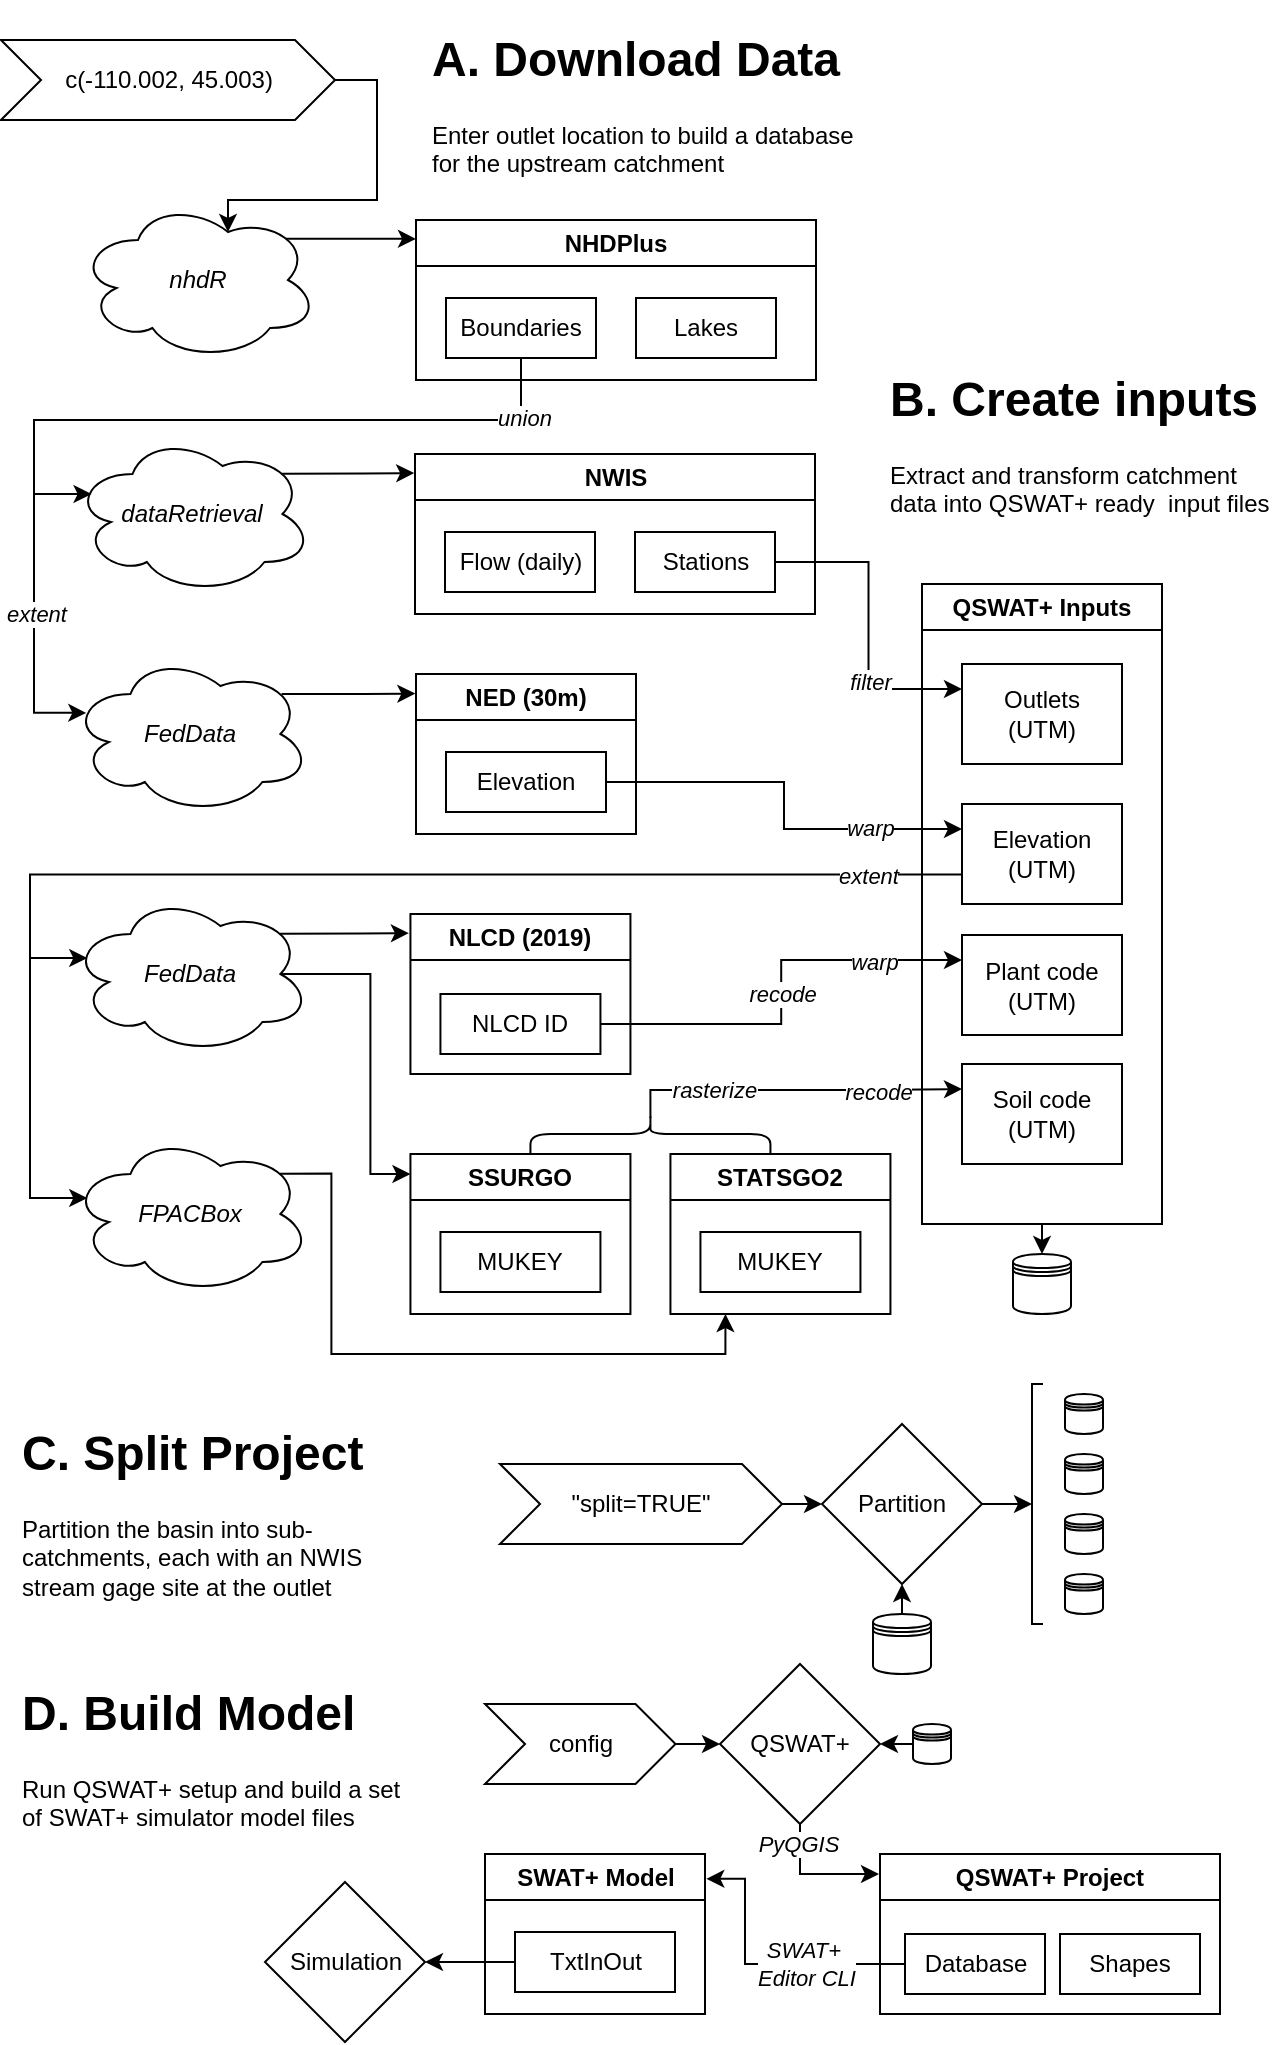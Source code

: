 <mxfile version="21.6.5" type="device">
  <diagram id="C5RBs43oDa-KdzZeNtuy" name="Page-1">
    <mxGraphModel dx="1098" dy="958" grid="1" gridSize="10" guides="1" tooltips="1" connect="1" arrows="1" fold="1" page="1" pageScale="1" pageWidth="827" pageHeight="1169" background="none" math="0" shadow="0">
      <root>
        <mxCell id="WIyWlLk6GJQsqaUBKTNV-0" />
        <mxCell id="WIyWlLk6GJQsqaUBKTNV-1" parent="WIyWlLk6GJQsqaUBKTNV-0" />
        <mxCell id="C9xf0mP2mJqxXEexCT_w-308" style="edgeStyle=orthogonalEdgeStyle;rounded=0;orthogonalLoop=1;jettySize=auto;html=1;exitX=1;exitY=0.5;exitDx=0;exitDy=0;entryX=0.625;entryY=0.2;entryDx=0;entryDy=0;entryPerimeter=0;labelBackgroundColor=none;fontColor=default;" parent="WIyWlLk6GJQsqaUBKTNV-1" source="C9xf0mP2mJqxXEexCT_w-8" target="C9xf0mP2mJqxXEexCT_w-44" edge="1">
          <mxGeometry relative="1" as="geometry">
            <Array as="points">
              <mxPoint x="291.5" y="113" />
              <mxPoint x="291.5" y="173" />
              <mxPoint x="217.5" y="173" />
            </Array>
          </mxGeometry>
        </mxCell>
        <mxCell id="C9xf0mP2mJqxXEexCT_w-8" value="&lt;div align=&quot;left&quot;&gt;c(-&lt;span style=&quot;background-color: initial; text-align: center;&quot; class=&quot;hljs-number&quot;&gt;110.002&lt;/span&gt;,&amp;nbsp;&lt;span style=&quot;background-color: initial; text-align: center;&quot;&gt;45.003&lt;/span&gt;&lt;span style=&quot;background-color: initial; text-align: center;&quot;&gt;)&lt;/span&gt;&lt;/div&gt;" style="shape=step;perimeter=stepPerimeter;whiteSpace=wrap;html=1;fixedSize=1;labelBackgroundColor=none;" parent="WIyWlLk6GJQsqaUBKTNV-1" vertex="1">
          <mxGeometry x="103.5" y="93" width="167" height="40" as="geometry" />
        </mxCell>
        <mxCell id="C9xf0mP2mJqxXEexCT_w-255" style="edgeStyle=orthogonalEdgeStyle;rounded=0;orthogonalLoop=1;jettySize=auto;html=1;exitX=0.866;exitY=0.242;exitDx=0;exitDy=0;exitPerimeter=0;entryX=0;entryY=0.118;entryDx=0;entryDy=0;entryPerimeter=0;labelBackgroundColor=none;fontColor=default;" parent="WIyWlLk6GJQsqaUBKTNV-1" source="C9xf0mP2mJqxXEexCT_w-44" edge="1">
          <mxGeometry relative="1" as="geometry">
            <mxPoint x="311" y="192.44" as="targetPoint" />
          </mxGeometry>
        </mxCell>
        <mxCell id="C9xf0mP2mJqxXEexCT_w-44" value="&lt;div&gt;&lt;i&gt;nhdR&lt;/i&gt;&lt;br&gt;&lt;/div&gt;" style="ellipse;shape=cloud;whiteSpace=wrap;html=1;labelBackgroundColor=none;" parent="WIyWlLk6GJQsqaUBKTNV-1" vertex="1">
          <mxGeometry x="142" y="173" width="120" height="80" as="geometry" />
        </mxCell>
        <mxCell id="C9xf0mP2mJqxXEexCT_w-256" style="edgeStyle=orthogonalEdgeStyle;rounded=0;orthogonalLoop=1;jettySize=auto;html=1;exitX=0.88;exitY=0.25;exitDx=0;exitDy=0;exitPerimeter=0;entryX=-0.003;entryY=0.122;entryDx=0;entryDy=0;entryPerimeter=0;labelBackgroundColor=none;fontColor=default;" parent="WIyWlLk6GJQsqaUBKTNV-1" source="C9xf0mP2mJqxXEexCT_w-45" target="C9xf0mP2mJqxXEexCT_w-92" edge="1">
          <mxGeometry relative="1" as="geometry" />
        </mxCell>
        <mxCell id="C9xf0mP2mJqxXEexCT_w-45" value="&lt;div&gt;&lt;i&gt;FedData&lt;/i&gt;&lt;br&gt;&lt;/div&gt;" style="ellipse;shape=cloud;whiteSpace=wrap;html=1;labelBackgroundColor=none;" parent="WIyWlLk6GJQsqaUBKTNV-1" vertex="1">
          <mxGeometry x="138.22" y="400" width="120" height="80" as="geometry" />
        </mxCell>
        <mxCell id="C9xf0mP2mJqxXEexCT_w-171" style="edgeStyle=orthogonalEdgeStyle;rounded=0;orthogonalLoop=1;jettySize=auto;html=1;exitX=0.871;exitY=0.248;exitDx=0;exitDy=0;exitPerimeter=0;entryX=0.25;entryY=1;entryDx=0;entryDy=0;labelBackgroundColor=none;fontColor=default;" parent="WIyWlLk6GJQsqaUBKTNV-1" source="C9xf0mP2mJqxXEexCT_w-48" target="C9xf0mP2mJqxXEexCT_w-143" edge="1">
          <mxGeometry relative="1" as="geometry">
            <mxPoint x="258.22" y="680" as="sourcePoint" />
            <mxPoint x="450.72" y="738.659" as="targetPoint" />
            <Array as="points">
              <mxPoint x="268.72" y="660" />
              <mxPoint x="268.72" y="750" />
              <mxPoint x="465.72" y="750" />
            </Array>
          </mxGeometry>
        </mxCell>
        <mxCell id="C9xf0mP2mJqxXEexCT_w-48" value="&lt;div&gt;&lt;i&gt;FPACBox &lt;/i&gt;&lt;br&gt;&lt;/div&gt;" style="ellipse;shape=cloud;whiteSpace=wrap;html=1;labelBackgroundColor=none;" parent="WIyWlLk6GJQsqaUBKTNV-1" vertex="1">
          <mxGeometry x="138.22" y="640" width="120" height="80" as="geometry" />
        </mxCell>
        <mxCell id="C9xf0mP2mJqxXEexCT_w-254" style="edgeStyle=orthogonalEdgeStyle;rounded=0;orthogonalLoop=1;jettySize=auto;html=1;exitX=0.871;exitY=0.248;exitDx=0;exitDy=0;exitPerimeter=0;entryX=-0.002;entryY=0.119;entryDx=0;entryDy=0;entryPerimeter=0;labelBackgroundColor=none;fontColor=default;" parent="WIyWlLk6GJQsqaUBKTNV-1" source="C9xf0mP2mJqxXEexCT_w-49" target="C9xf0mP2mJqxXEexCT_w-247" edge="1">
          <mxGeometry relative="1" as="geometry" />
        </mxCell>
        <mxCell id="C9xf0mP2mJqxXEexCT_w-49" value="&lt;div&gt;&lt;i&gt;dataRetrieval&lt;/i&gt;&lt;br&gt;&lt;/div&gt;" style="ellipse;shape=cloud;whiteSpace=wrap;html=1;labelBackgroundColor=none;" parent="WIyWlLk6GJQsqaUBKTNV-1" vertex="1">
          <mxGeometry x="139.25" y="290" width="120" height="80" as="geometry" />
        </mxCell>
        <mxCell id="C9xf0mP2mJqxXEexCT_w-65" value="&lt;h1&gt;A. Download Data&lt;br&gt;&lt;/h1&gt;&lt;p&gt;Enter outlet location to build a database for the upstream catchment&lt;/p&gt;&amp;nbsp;" style="text;html=1;strokeColor=none;fillColor=none;spacing=5;spacingTop=-20;whiteSpace=wrap;overflow=hidden;rounded=0;labelBackgroundColor=none;" parent="WIyWlLk6GJQsqaUBKTNV-1" vertex="1">
          <mxGeometry x="313.5" y="83" width="230" height="90" as="geometry" />
        </mxCell>
        <mxCell id="C9xf0mP2mJqxXEexCT_w-67" value="NLCD (2019)" style="swimlane;whiteSpace=wrap;html=1;labelBackgroundColor=none;" parent="WIyWlLk6GJQsqaUBKTNV-1" vertex="1">
          <mxGeometry x="308.22" y="530" width="110" height="80" as="geometry">
            <mxRectangle x="307.5" y="430" width="110" height="30" as="alternateBounds" />
          </mxGeometry>
        </mxCell>
        <mxCell id="C9xf0mP2mJqxXEexCT_w-76" value="NLCD ID" style="rounded=0;whiteSpace=wrap;html=1;labelBackgroundColor=none;" parent="C9xf0mP2mJqxXEexCT_w-67" vertex="1">
          <mxGeometry x="15" y="40" width="80" height="30" as="geometry" />
        </mxCell>
        <mxCell id="C9xf0mP2mJqxXEexCT_w-92" value="NED (30m)" style="swimlane;whiteSpace=wrap;html=1;labelBackgroundColor=none;" parent="WIyWlLk6GJQsqaUBKTNV-1" vertex="1">
          <mxGeometry x="311" y="410" width="110" height="80" as="geometry">
            <mxRectangle x="307.5" y="310" width="100" height="30" as="alternateBounds" />
          </mxGeometry>
        </mxCell>
        <mxCell id="C9xf0mP2mJqxXEexCT_w-93" value="Elevation" style="rounded=0;whiteSpace=wrap;html=1;labelBackgroundColor=none;" parent="C9xf0mP2mJqxXEexCT_w-92" vertex="1">
          <mxGeometry x="15" y="39" width="80" height="30" as="geometry" />
        </mxCell>
        <mxCell id="C9xf0mP2mJqxXEexCT_w-141" value="SSURGO " style="swimlane;whiteSpace=wrap;html=1;labelBackgroundColor=none;" parent="WIyWlLk6GJQsqaUBKTNV-1" vertex="1">
          <mxGeometry x="308.22" y="650" width="110" height="80" as="geometry">
            <mxRectangle x="307.5" y="550" width="90" height="30" as="alternateBounds" />
          </mxGeometry>
        </mxCell>
        <mxCell id="C9xf0mP2mJqxXEexCT_w-142" value="MUKEY" style="rounded=0;whiteSpace=wrap;html=1;labelBackgroundColor=none;" parent="C9xf0mP2mJqxXEexCT_w-141" vertex="1">
          <mxGeometry x="15" y="39" width="80" height="30" as="geometry" />
        </mxCell>
        <mxCell id="C9xf0mP2mJqxXEexCT_w-143" value="STATSGO2 " style="swimlane;whiteSpace=wrap;html=1;labelBackgroundColor=none;" parent="WIyWlLk6GJQsqaUBKTNV-1" vertex="1">
          <mxGeometry x="438.22" y="650" width="110" height="80" as="geometry">
            <mxRectangle x="441" y="543" width="100" height="30" as="alternateBounds" />
          </mxGeometry>
        </mxCell>
        <mxCell id="C9xf0mP2mJqxXEexCT_w-144" value="MUKEY" style="rounded=0;whiteSpace=wrap;html=1;labelBackgroundColor=none;" parent="C9xf0mP2mJqxXEexCT_w-143" vertex="1">
          <mxGeometry x="15" y="39" width="80" height="30" as="geometry" />
        </mxCell>
        <mxCell id="C9xf0mP2mJqxXEexCT_w-156" style="edgeStyle=orthogonalEdgeStyle;rounded=0;orthogonalLoop=1;jettySize=auto;html=1;exitX=0.875;exitY=0.5;exitDx=0;exitDy=0;exitPerimeter=0;labelBackgroundColor=none;fontColor=default;" parent="WIyWlLk6GJQsqaUBKTNV-1" source="C9xf0mP2mJqxXEexCT_w-154" edge="1">
          <mxGeometry relative="1" as="geometry">
            <mxPoint x="308.22" y="660" as="targetPoint" />
            <Array as="points">
              <mxPoint x="288.22" y="560" />
              <mxPoint x="288.22" y="660" />
            </Array>
          </mxGeometry>
        </mxCell>
        <mxCell id="C9xf0mP2mJqxXEexCT_w-257" style="edgeStyle=orthogonalEdgeStyle;rounded=0;orthogonalLoop=1;jettySize=auto;html=1;exitX=0.872;exitY=0.248;exitDx=0;exitDy=0;exitPerimeter=0;entryX=-0.007;entryY=0.12;entryDx=0;entryDy=0;entryPerimeter=0;labelBackgroundColor=none;fontColor=default;" parent="WIyWlLk6GJQsqaUBKTNV-1" source="C9xf0mP2mJqxXEexCT_w-154" target="C9xf0mP2mJqxXEexCT_w-67" edge="1">
          <mxGeometry relative="1" as="geometry" />
        </mxCell>
        <mxCell id="C9xf0mP2mJqxXEexCT_w-154" value="&lt;div&gt;&lt;i&gt;FedData&lt;/i&gt;&lt;br&gt;&lt;/div&gt;" style="ellipse;shape=cloud;whiteSpace=wrap;html=1;labelBackgroundColor=none;" parent="WIyWlLk6GJQsqaUBKTNV-1" vertex="1">
          <mxGeometry x="138.22" y="520" width="120" height="80" as="geometry" />
        </mxCell>
        <mxCell id="YM4PXXC0ox1nzdOs4a3x-13" style="edgeStyle=orthogonalEdgeStyle;rounded=0;orthogonalLoop=1;jettySize=auto;html=1;exitX=0.1;exitY=0.5;exitDx=0;exitDy=0;exitPerimeter=0;entryX=0;entryY=0.25;entryDx=0;entryDy=0;" parent="WIyWlLk6GJQsqaUBKTNV-1" source="C9xf0mP2mJqxXEexCT_w-193" target="C9xf0mP2mJqxXEexCT_w-183" edge="1">
          <mxGeometry relative="1" as="geometry">
            <Array as="points">
              <mxPoint x="428" y="618" />
              <mxPoint x="536" y="618" />
            </Array>
          </mxGeometry>
        </mxCell>
        <mxCell id="YM4PXXC0ox1nzdOs4a3x-25" value="&lt;i&gt;recode&lt;/i&gt;" style="edgeLabel;html=1;align=center;verticalAlign=middle;resizable=0;points=[];" parent="YM4PXXC0ox1nzdOs4a3x-13" vertex="1" connectable="0">
          <mxGeometry x="0.499" y="-1" relative="1" as="geometry">
            <mxPoint as="offset" />
          </mxGeometry>
        </mxCell>
        <mxCell id="YM4PXXC0ox1nzdOs4a3x-26" value="&lt;i&gt;rasterize&lt;/i&gt;" style="edgeLabel;html=1;align=center;verticalAlign=middle;resizable=0;points=[];" parent="YM4PXXC0ox1nzdOs4a3x-13" vertex="1" connectable="0">
          <mxGeometry x="-0.33" relative="1" as="geometry">
            <mxPoint x="-11" as="offset" />
          </mxGeometry>
        </mxCell>
        <mxCell id="C9xf0mP2mJqxXEexCT_w-193" value="" style="shape=curlyBracket;whiteSpace=wrap;html=1;rounded=1;flipH=1;labelPosition=right;verticalLabelPosition=middle;align=left;verticalAlign=middle;rotation=-90;labelBackgroundColor=none;" parent="WIyWlLk6GJQsqaUBKTNV-1" vertex="1">
          <mxGeometry x="418.22" y="580" width="20" height="120" as="geometry" />
        </mxCell>
        <mxCell id="C9xf0mP2mJqxXEexCT_w-247" value="NWIS" style="swimlane;whiteSpace=wrap;html=1;labelBackgroundColor=none;" parent="WIyWlLk6GJQsqaUBKTNV-1" vertex="1">
          <mxGeometry x="310.5" y="300" width="200" height="80" as="geometry">
            <mxRectangle x="307.5" y="670" width="70" height="30" as="alternateBounds" />
          </mxGeometry>
        </mxCell>
        <mxCell id="C9xf0mP2mJqxXEexCT_w-248" value="Flow (daily)" style="rounded=0;whiteSpace=wrap;html=1;labelBackgroundColor=none;" parent="C9xf0mP2mJqxXEexCT_w-247" vertex="1">
          <mxGeometry x="15" y="39" width="75" height="30" as="geometry" />
        </mxCell>
        <mxCell id="C9xf0mP2mJqxXEexCT_w-250" value="Stations" style="rounded=0;whiteSpace=wrap;html=1;labelBackgroundColor=none;" parent="C9xf0mP2mJqxXEexCT_w-247" vertex="1">
          <mxGeometry x="110" y="39" width="70" height="30" as="geometry" />
        </mxCell>
        <mxCell id="C9xf0mP2mJqxXEexCT_w-259" value="" style="endArrow=classic;html=1;rounded=0;entryX=0.07;entryY=0.4;entryDx=0;entryDy=0;entryPerimeter=0;labelBackgroundColor=none;fontColor=default;" parent="WIyWlLk6GJQsqaUBKTNV-1" target="C9xf0mP2mJqxXEexCT_w-154" edge="1">
          <mxGeometry width="50" height="50" relative="1" as="geometry">
            <mxPoint x="118.22" y="552" as="sourcePoint" />
            <mxPoint x="135.22" y="550" as="targetPoint" />
          </mxGeometry>
        </mxCell>
        <mxCell id="C9xf0mP2mJqxXEexCT_w-273" value="QSWAT+ Inputs" style="swimlane;whiteSpace=wrap;html=1;labelBackgroundColor=none;" parent="WIyWlLk6GJQsqaUBKTNV-1" vertex="1">
          <mxGeometry x="564" y="365" width="120" height="320" as="geometry">
            <mxRectangle x="587.5" y="320" width="130" height="30" as="alternateBounds" />
          </mxGeometry>
        </mxCell>
        <mxCell id="C9xf0mP2mJqxXEexCT_w-252" value="&lt;div&gt;Outlets&lt;/div&gt;&lt;div&gt;(UTM)&lt;br&gt;&lt;/div&gt;" style="rounded=0;whiteSpace=wrap;html=1;labelBackgroundColor=none;" parent="C9xf0mP2mJqxXEexCT_w-273" vertex="1">
          <mxGeometry x="20" y="40" width="80" height="50" as="geometry" />
        </mxCell>
        <mxCell id="C9xf0mP2mJqxXEexCT_w-102" value="&lt;div&gt;Elevation (UTM)&lt;br&gt;&lt;/div&gt;" style="rounded=0;whiteSpace=wrap;html=1;labelBackgroundColor=none;" parent="C9xf0mP2mJqxXEexCT_w-273" vertex="1">
          <mxGeometry x="20" y="110" width="80" height="50" as="geometry" />
        </mxCell>
        <mxCell id="C9xf0mP2mJqxXEexCT_w-179" value="&lt;div&gt;Plant code (UTM)&lt;br&gt;&lt;/div&gt;" style="rounded=0;whiteSpace=wrap;html=1;labelBackgroundColor=none;" parent="C9xf0mP2mJqxXEexCT_w-273" vertex="1">
          <mxGeometry x="20" y="175.5" width="80" height="50" as="geometry" />
        </mxCell>
        <mxCell id="C9xf0mP2mJqxXEexCT_w-183" value="&lt;div&gt;Soil code (UTM)&lt;br&gt;&lt;/div&gt;" style="rounded=0;whiteSpace=wrap;html=1;labelBackgroundColor=none;" parent="C9xf0mP2mJqxXEexCT_w-273" vertex="1">
          <mxGeometry x="20" y="240" width="80" height="50" as="geometry" />
        </mxCell>
        <mxCell id="C9xf0mP2mJqxXEexCT_w-289" style="edgeStyle=orthogonalEdgeStyle;rounded=0;orthogonalLoop=1;jettySize=auto;html=1;entryX=0.07;entryY=0.4;entryDx=0;entryDy=0;entryPerimeter=0;labelBackgroundColor=none;fontColor=default;exitX=0;exitY=0.706;exitDx=0;exitDy=0;exitPerimeter=0;" parent="WIyWlLk6GJQsqaUBKTNV-1" source="C9xf0mP2mJqxXEexCT_w-102" target="C9xf0mP2mJqxXEexCT_w-48" edge="1">
          <mxGeometry relative="1" as="geometry">
            <mxPoint x="498.22" y="527.606" as="targetPoint" />
            <mxPoint x="560" y="510" as="sourcePoint" />
            <Array as="points">
              <mxPoint x="118" y="510" />
              <mxPoint x="118" y="672" />
            </Array>
          </mxGeometry>
        </mxCell>
        <mxCell id="C9xf0mP2mJqxXEexCT_w-485" value="&lt;i&gt;extent&lt;/i&gt;" style="edgeLabel;html=1;align=center;verticalAlign=middle;resizable=0;points=[];" parent="C9xf0mP2mJqxXEexCT_w-289" vertex="1" connectable="0">
          <mxGeometry x="-0.858" relative="1" as="geometry">
            <mxPoint x="-1" as="offset" />
          </mxGeometry>
        </mxCell>
        <mxCell id="C9xf0mP2mJqxXEexCT_w-303" style="edgeStyle=orthogonalEdgeStyle;rounded=0;orthogonalLoop=1;jettySize=auto;html=1;entryX=0.066;entryY=0.368;entryDx=0;entryDy=0;entryPerimeter=0;exitX=0.5;exitY=1;exitDx=0;exitDy=0;labelBackgroundColor=none;fontColor=default;" parent="WIyWlLk6GJQsqaUBKTNV-1" source="C9xf0mP2mJqxXEexCT_w-389" target="C9xf0mP2mJqxXEexCT_w-45" edge="1">
          <mxGeometry relative="1" as="geometry">
            <mxPoint x="99.719" y="373" as="targetPoint" />
            <mxPoint x="363.5" y="283" as="sourcePoint" />
            <Array as="points">
              <mxPoint x="363" y="283" />
              <mxPoint x="120" y="283" />
              <mxPoint x="120" y="429" />
            </Array>
          </mxGeometry>
        </mxCell>
        <mxCell id="C9xf0mP2mJqxXEexCT_w-482" value="&lt;i&gt;extent&lt;/i&gt;" style="edgeLabel;html=1;align=center;verticalAlign=middle;resizable=0;points=[];" parent="C9xf0mP2mJqxXEexCT_w-303" vertex="1" connectable="0">
          <mxGeometry x="-0.641" relative="1" as="geometry">
            <mxPoint x="-194" y="97" as="offset" />
          </mxGeometry>
        </mxCell>
        <mxCell id="YM4PXXC0ox1nzdOs4a3x-14" value="&lt;i&gt;union&lt;/i&gt;" style="edgeLabel;html=1;align=center;verticalAlign=middle;resizable=0;points=[];" parent="C9xf0mP2mJqxXEexCT_w-303" vertex="1" connectable="0">
          <mxGeometry x="-0.863" y="1" relative="1" as="geometry">
            <mxPoint y="-1" as="offset" />
          </mxGeometry>
        </mxCell>
        <mxCell id="C9xf0mP2mJqxXEexCT_w-312" value="QSWAT+ Project" style="swimlane;whiteSpace=wrap;html=1;labelBackgroundColor=none;" parent="WIyWlLk6GJQsqaUBKTNV-1" vertex="1">
          <mxGeometry x="543" y="1000" width="170" height="80" as="geometry">
            <mxRectangle x="507.5" y="1000" width="130" height="30" as="alternateBounds" />
          </mxGeometry>
        </mxCell>
        <mxCell id="C9xf0mP2mJqxXEexCT_w-331" value="Shapes" style="rounded=0;whiteSpace=wrap;html=1;labelBackgroundColor=none;" parent="C9xf0mP2mJqxXEexCT_w-312" vertex="1">
          <mxGeometry x="90" y="40" width="70" height="30" as="geometry" />
        </mxCell>
        <mxCell id="C9xf0mP2mJqxXEexCT_w-332" value="Database" style="rounded=0;whiteSpace=wrap;html=1;labelBackgroundColor=none;" parent="C9xf0mP2mJqxXEexCT_w-312" vertex="1">
          <mxGeometry x="12.5" y="40" width="70" height="30" as="geometry" />
        </mxCell>
        <mxCell id="C9xf0mP2mJqxXEexCT_w-441" style="edgeStyle=orthogonalEdgeStyle;rounded=0;orthogonalLoop=1;jettySize=auto;html=1;exitX=1;exitY=0.5;exitDx=0;exitDy=0;entryX=0;entryY=0.5;entryDx=0;entryDy=0;labelBackgroundColor=none;fontColor=default;" parent="WIyWlLk6GJQsqaUBKTNV-1" source="C9xf0mP2mJqxXEexCT_w-324" target="C9xf0mP2mJqxXEexCT_w-440" edge="1">
          <mxGeometry relative="1" as="geometry" />
        </mxCell>
        <mxCell id="C9xf0mP2mJqxXEexCT_w-324" value="config" style="shape=step;perimeter=stepPerimeter;whiteSpace=wrap;html=1;fixedSize=1;labelBackgroundColor=none;" parent="WIyWlLk6GJQsqaUBKTNV-1" vertex="1">
          <mxGeometry x="345.5" y="925" width="95.25" height="40" as="geometry" />
        </mxCell>
        <mxCell id="C9xf0mP2mJqxXEexCT_w-436" style="edgeStyle=orthogonalEdgeStyle;rounded=0;orthogonalLoop=1;jettySize=auto;html=1;exitX=1;exitY=0.5;exitDx=0;exitDy=0;entryX=0;entryY=0.5;entryDx=0;entryDy=0;labelBackgroundColor=none;fontColor=default;" parent="WIyWlLk6GJQsqaUBKTNV-1" source="C9xf0mP2mJqxXEexCT_w-375" target="C9xf0mP2mJqxXEexCT_w-353" edge="1">
          <mxGeometry relative="1" as="geometry" />
        </mxCell>
        <mxCell id="C9xf0mP2mJqxXEexCT_w-375" value="&lt;div align=&quot;left&quot;&gt;&quot;split=TRUE&quot;&lt;br&gt;&lt;/div&gt;" style="shape=step;perimeter=stepPerimeter;whiteSpace=wrap;html=1;fixedSize=1;labelBackgroundColor=none;" parent="WIyWlLk6GJQsqaUBKTNV-1" vertex="1">
          <mxGeometry x="353" y="805" width="141" height="40" as="geometry" />
        </mxCell>
        <mxCell id="C9xf0mP2mJqxXEexCT_w-383" value="&lt;h1&gt;B. Create inputs&lt;br&gt;&lt;/h1&gt;&lt;p&gt;Extract and transform catchment data into QSWAT+ ready&amp;nbsp; input files&lt;br&gt;&lt;/p&gt;&amp;nbsp;" style="text;html=1;strokeColor=none;fillColor=none;spacing=5;spacingTop=-20;whiteSpace=wrap;overflow=hidden;rounded=0;labelBackgroundColor=none;" parent="WIyWlLk6GJQsqaUBKTNV-1" vertex="1">
          <mxGeometry x="542.5" y="253" width="201" height="90" as="geometry" />
        </mxCell>
        <mxCell id="C9xf0mP2mJqxXEexCT_w-430" style="edgeStyle=orthogonalEdgeStyle;rounded=0;orthogonalLoop=1;jettySize=auto;html=1;exitX=1;exitY=0.5;exitDx=0;exitDy=0;entryX=0.5;entryY=1;entryDx=0;entryDy=0;labelBackgroundColor=none;fontColor=default;" parent="WIyWlLk6GJQsqaUBKTNV-1" source="C9xf0mP2mJqxXEexCT_w-353" target="C9xf0mP2mJqxXEexCT_w-425" edge="1">
          <mxGeometry relative="1" as="geometry">
            <mxPoint x="611.5" y="825" as="targetPoint" />
          </mxGeometry>
        </mxCell>
        <mxCell id="C9xf0mP2mJqxXEexCT_w-353" value="Partition" style="rhombus;whiteSpace=wrap;html=1;labelBackgroundColor=none;" parent="WIyWlLk6GJQsqaUBKTNV-1" vertex="1">
          <mxGeometry x="514" y="785" width="80" height="80" as="geometry" />
        </mxCell>
        <mxCell id="C9xf0mP2mJqxXEexCT_w-388" value="NHDPlus" style="swimlane;whiteSpace=wrap;html=1;labelBackgroundColor=none;" parent="WIyWlLk6GJQsqaUBKTNV-1" vertex="1">
          <mxGeometry x="311" y="183" width="200" height="80" as="geometry">
            <mxRectangle x="307.5" y="190" width="90" height="30" as="alternateBounds" />
          </mxGeometry>
        </mxCell>
        <mxCell id="C9xf0mP2mJqxXEexCT_w-389" value="Boundaries" style="rounded=0;whiteSpace=wrap;html=1;labelBackgroundColor=none;" parent="C9xf0mP2mJqxXEexCT_w-388" vertex="1">
          <mxGeometry x="15" y="39" width="75" height="30" as="geometry" />
        </mxCell>
        <mxCell id="C9xf0mP2mJqxXEexCT_w-390" value="Lakes" style="rounded=0;whiteSpace=wrap;html=1;labelBackgroundColor=none;" parent="C9xf0mP2mJqxXEexCT_w-388" vertex="1">
          <mxGeometry x="110" y="39" width="70" height="30" as="geometry" />
        </mxCell>
        <mxCell id="C9xf0mP2mJqxXEexCT_w-400" value="&lt;h1&gt;C. Split Project&lt;br&gt;&lt;/h1&gt;&lt;p&gt;Partition the basin into sub-catchments, each with an NWIS stream gage site at the outlet&lt;br&gt;&lt;/p&gt;&amp;nbsp;" style="text;html=1;strokeColor=none;fillColor=none;spacing=5;spacingTop=-20;whiteSpace=wrap;overflow=hidden;rounded=0;labelBackgroundColor=none;" parent="WIyWlLk6GJQsqaUBKTNV-1" vertex="1">
          <mxGeometry x="109" y="780" width="211" height="100" as="geometry" />
        </mxCell>
        <mxCell id="C9xf0mP2mJqxXEexCT_w-402" value="&lt;h1&gt;D. Build Model&lt;br&gt;&lt;/h1&gt;&lt;p&gt;Run QSWAT+ setup and build a set of SWAT+ simulator model files&lt;br&gt;&lt;/p&gt;&amp;nbsp;" style="text;html=1;strokeColor=none;fillColor=none;spacing=5;spacingTop=-20;whiteSpace=wrap;overflow=hidden;rounded=0;labelBackgroundColor=none;" parent="WIyWlLk6GJQsqaUBKTNV-1" vertex="1">
          <mxGeometry x="109" y="910" width="206.5" height="90" as="geometry" />
        </mxCell>
        <mxCell id="C9xf0mP2mJqxXEexCT_w-415" value="" style="shape=datastore;whiteSpace=wrap;html=1;labelBackgroundColor=none;" parent="WIyWlLk6GJQsqaUBKTNV-1" vertex="1">
          <mxGeometry x="635.5" y="770" width="19" height="20" as="geometry" />
        </mxCell>
        <mxCell id="C9xf0mP2mJqxXEexCT_w-417" value="" style="shape=datastore;whiteSpace=wrap;html=1;labelBackgroundColor=none;" parent="WIyWlLk6GJQsqaUBKTNV-1" vertex="1">
          <mxGeometry x="635.5" y="800" width="19" height="20" as="geometry" />
        </mxCell>
        <mxCell id="C9xf0mP2mJqxXEexCT_w-418" value="" style="shape=datastore;whiteSpace=wrap;html=1;labelBackgroundColor=none;" parent="WIyWlLk6GJQsqaUBKTNV-1" vertex="1">
          <mxGeometry x="635.5" y="860" width="19" height="20" as="geometry" />
        </mxCell>
        <mxCell id="C9xf0mP2mJqxXEexCT_w-419" value="" style="shape=datastore;whiteSpace=wrap;html=1;labelBackgroundColor=none;" parent="WIyWlLk6GJQsqaUBKTNV-1" vertex="1">
          <mxGeometry x="635.5" y="830" width="19" height="20" as="geometry" />
        </mxCell>
        <mxCell id="C9xf0mP2mJqxXEexCT_w-425" value="" style="shape=partialRectangle;whiteSpace=wrap;html=1;bottom=1;right=1;left=1;top=0;fillColor=none;routingCenterX=-0.5;rotation=90;labelBackgroundColor=none;" parent="WIyWlLk6GJQsqaUBKTNV-1" vertex="1">
          <mxGeometry x="561.5" y="822.5" width="120" height="5" as="geometry" />
        </mxCell>
        <mxCell id="C9xf0mP2mJqxXEexCT_w-431" value="SWAT+ Model" style="swimlane;whiteSpace=wrap;html=1;labelBackgroundColor=none;" parent="WIyWlLk6GJQsqaUBKTNV-1" vertex="1">
          <mxGeometry x="345.5" y="1000" width="110" height="80" as="geometry">
            <mxRectangle x="310" y="1000" width="120" height="30" as="alternateBounds" />
          </mxGeometry>
        </mxCell>
        <mxCell id="C9xf0mP2mJqxXEexCT_w-432" value="TxtInOut" style="rounded=0;whiteSpace=wrap;html=1;labelBackgroundColor=none;" parent="C9xf0mP2mJqxXEexCT_w-431" vertex="1">
          <mxGeometry x="15" y="39" width="80" height="30" as="geometry" />
        </mxCell>
        <mxCell id="C9xf0mP2mJqxXEexCT_w-462" style="edgeStyle=orthogonalEdgeStyle;rounded=0;orthogonalLoop=1;jettySize=auto;html=1;exitX=0;exitY=0.5;exitDx=0;exitDy=0;entryX=1;entryY=0.5;entryDx=0;entryDy=0;labelBackgroundColor=none;fontColor=default;" parent="WIyWlLk6GJQsqaUBKTNV-1" target="C9xf0mP2mJqxXEexCT_w-440" edge="1">
          <mxGeometry relative="1" as="geometry">
            <mxPoint x="559.5" y="945" as="sourcePoint" />
          </mxGeometry>
        </mxCell>
        <mxCell id="C9xf0mP2mJqxXEexCT_w-463" style="edgeStyle=orthogonalEdgeStyle;rounded=0;orthogonalLoop=1;jettySize=auto;html=1;exitX=0.5;exitY=1;exitDx=0;exitDy=0;entryX=-0.003;entryY=0.125;entryDx=0;entryDy=0;entryPerimeter=0;labelBackgroundColor=none;fontColor=default;" parent="WIyWlLk6GJQsqaUBKTNV-1" source="C9xf0mP2mJqxXEexCT_w-440" target="C9xf0mP2mJqxXEexCT_w-312" edge="1">
          <mxGeometry relative="1" as="geometry" />
        </mxCell>
        <mxCell id="C9xf0mP2mJqxXEexCT_w-491" value="&lt;i&gt;PyQGIS&lt;/i&gt;" style="edgeLabel;html=1;align=center;verticalAlign=middle;resizable=0;points=[];" parent="C9xf0mP2mJqxXEexCT_w-463" vertex="1" connectable="0">
          <mxGeometry x="-0.69" y="-1" relative="1" as="geometry">
            <mxPoint as="offset" />
          </mxGeometry>
        </mxCell>
        <mxCell id="C9xf0mP2mJqxXEexCT_w-440" value="&lt;div&gt;QSWAT+&lt;br&gt;&lt;/div&gt;" style="rhombus;whiteSpace=wrap;html=1;labelBackgroundColor=none;" parent="WIyWlLk6GJQsqaUBKTNV-1" vertex="1">
          <mxGeometry x="463" y="905" width="80" height="80" as="geometry" />
        </mxCell>
        <mxCell id="C9xf0mP2mJqxXEexCT_w-459" style="edgeStyle=orthogonalEdgeStyle;rounded=0;orthogonalLoop=1;jettySize=auto;html=1;entryX=0.5;entryY=0;entryDx=0;entryDy=0;labelBackgroundColor=none;fontColor=default;exitX=0.5;exitY=1;exitDx=0;exitDy=0;" parent="WIyWlLk6GJQsqaUBKTNV-1" source="C9xf0mP2mJqxXEexCT_w-273" target="C9xf0mP2mJqxXEexCT_w-460" edge="1">
          <mxGeometry relative="1" as="geometry">
            <mxPoint x="620" y="690" as="sourcePoint" />
            <Array as="points" />
          </mxGeometry>
        </mxCell>
        <mxCell id="C9xf0mP2mJqxXEexCT_w-460" value="" style="shape=datastore;whiteSpace=wrap;html=1;labelBackgroundColor=none;" parent="WIyWlLk6GJQsqaUBKTNV-1" vertex="1">
          <mxGeometry x="609.5" y="700" width="29" height="30" as="geometry" />
        </mxCell>
        <mxCell id="C9xf0mP2mJqxXEexCT_w-474" style="edgeStyle=orthogonalEdgeStyle;rounded=0;orthogonalLoop=1;jettySize=auto;html=1;exitX=0.5;exitY=0;exitDx=0;exitDy=0;entryX=0.5;entryY=1;entryDx=0;entryDy=0;labelBackgroundColor=none;fontColor=default;" parent="WIyWlLk6GJQsqaUBKTNV-1" source="C9xf0mP2mJqxXEexCT_w-473" target="C9xf0mP2mJqxXEexCT_w-353" edge="1">
          <mxGeometry relative="1" as="geometry" />
        </mxCell>
        <mxCell id="C9xf0mP2mJqxXEexCT_w-473" value="" style="shape=datastore;whiteSpace=wrap;html=1;labelBackgroundColor=none;" parent="WIyWlLk6GJQsqaUBKTNV-1" vertex="1">
          <mxGeometry x="539.5" y="880" width="29" height="30" as="geometry" />
        </mxCell>
        <mxCell id="C9xf0mP2mJqxXEexCT_w-475" value="" style="shape=datastore;whiteSpace=wrap;html=1;labelBackgroundColor=none;" parent="WIyWlLk6GJQsqaUBKTNV-1" vertex="1">
          <mxGeometry x="559.5" y="935" width="19" height="20" as="geometry" />
        </mxCell>
        <mxCell id="C9xf0mP2mJqxXEexCT_w-477" style="edgeStyle=orthogonalEdgeStyle;rounded=0;orthogonalLoop=1;jettySize=auto;html=1;exitX=0;exitY=0.5;exitDx=0;exitDy=0;entryX=1.006;entryY=0.155;entryDx=0;entryDy=0;entryPerimeter=0;labelBackgroundColor=none;fontColor=default;" parent="WIyWlLk6GJQsqaUBKTNV-1" source="C9xf0mP2mJqxXEexCT_w-332" target="C9xf0mP2mJqxXEexCT_w-431" edge="1">
          <mxGeometry relative="1" as="geometry">
            <Array as="points">
              <mxPoint x="475.5" y="1055" />
              <mxPoint x="475.5" y="1012" />
            </Array>
          </mxGeometry>
        </mxCell>
        <mxCell id="C9xf0mP2mJqxXEexCT_w-492" value="&lt;div&gt;&lt;i&gt;SWAT+&amp;nbsp;&lt;/i&gt;&lt;/div&gt;&lt;div&gt;&lt;i&gt;Editor CLI&lt;/i&gt;&lt;/div&gt;" style="edgeLabel;html=1;align=center;verticalAlign=middle;resizable=0;points=[];" parent="C9xf0mP2mJqxXEexCT_w-477" vertex="1" connectable="0">
          <mxGeometry x="-0.295" relative="1" as="geometry">
            <mxPoint as="offset" />
          </mxGeometry>
        </mxCell>
        <mxCell id="C9xf0mP2mJqxXEexCT_w-479" value="&lt;div&gt;Simulation&lt;br&gt;&lt;/div&gt;" style="rhombus;whiteSpace=wrap;html=1;labelBackgroundColor=none;" parent="WIyWlLk6GJQsqaUBKTNV-1" vertex="1">
          <mxGeometry x="235.5" y="1014" width="80" height="80" as="geometry" />
        </mxCell>
        <mxCell id="C9xf0mP2mJqxXEexCT_w-480" style="edgeStyle=orthogonalEdgeStyle;rounded=0;orthogonalLoop=1;jettySize=auto;html=1;exitX=0;exitY=0.5;exitDx=0;exitDy=0;entryX=1;entryY=0.5;entryDx=0;entryDy=0;labelBackgroundColor=none;fontColor=default;" parent="WIyWlLk6GJQsqaUBKTNV-1" source="C9xf0mP2mJqxXEexCT_w-432" target="C9xf0mP2mJqxXEexCT_w-479" edge="1">
          <mxGeometry relative="1" as="geometry" />
        </mxCell>
        <mxCell id="YM4PXXC0ox1nzdOs4a3x-1" value="" style="endArrow=classic;html=1;rounded=0;entryX=0.07;entryY=0.4;entryDx=0;entryDy=0;entryPerimeter=0;labelBackgroundColor=none;fontColor=default;" parent="WIyWlLk6GJQsqaUBKTNV-1" edge="1">
          <mxGeometry width="50" height="50" relative="1" as="geometry">
            <mxPoint x="120" y="320" as="sourcePoint" />
            <mxPoint x="148.78" y="320" as="targetPoint" />
          </mxGeometry>
        </mxCell>
        <mxCell id="YM4PXXC0ox1nzdOs4a3x-8" style="edgeStyle=orthogonalEdgeStyle;rounded=0;orthogonalLoop=1;jettySize=auto;html=1;exitX=1;exitY=0.5;exitDx=0;exitDy=0;entryX=0;entryY=0.25;entryDx=0;entryDy=0;" parent="WIyWlLk6GJQsqaUBKTNV-1" source="C9xf0mP2mJqxXEexCT_w-250" target="C9xf0mP2mJqxXEexCT_w-252" edge="1">
          <mxGeometry relative="1" as="geometry" />
        </mxCell>
        <mxCell id="YM4PXXC0ox1nzdOs4a3x-9" value="&lt;i&gt;filter&lt;/i&gt;" style="edgeLabel;html=1;align=center;verticalAlign=middle;resizable=0;points=[];" parent="YM4PXXC0ox1nzdOs4a3x-8" vertex="1" connectable="0">
          <mxGeometry x="0.357" relative="1" as="geometry">
            <mxPoint as="offset" />
          </mxGeometry>
        </mxCell>
        <mxCell id="YM4PXXC0ox1nzdOs4a3x-11" style="edgeStyle=orthogonalEdgeStyle;rounded=0;orthogonalLoop=1;jettySize=auto;html=1;exitX=1;exitY=0.5;exitDx=0;exitDy=0;entryX=0;entryY=0.25;entryDx=0;entryDy=0;" parent="WIyWlLk6GJQsqaUBKTNV-1" source="C9xf0mP2mJqxXEexCT_w-93" target="C9xf0mP2mJqxXEexCT_w-102" edge="1">
          <mxGeometry relative="1" as="geometry" />
        </mxCell>
        <mxCell id="YM4PXXC0ox1nzdOs4a3x-15" value="&lt;i&gt;warp&lt;/i&gt;" style="edgeLabel;html=1;align=center;verticalAlign=middle;resizable=0;points=[];" parent="YM4PXXC0ox1nzdOs4a3x-11" vertex="1" connectable="0">
          <mxGeometry x="0.538" y="1" relative="1" as="geometry">
            <mxPoint as="offset" />
          </mxGeometry>
        </mxCell>
        <mxCell id="YM4PXXC0ox1nzdOs4a3x-12" style="edgeStyle=orthogonalEdgeStyle;rounded=0;orthogonalLoop=1;jettySize=auto;html=1;exitX=1;exitY=0.5;exitDx=0;exitDy=0;entryX=0;entryY=0.25;entryDx=0;entryDy=0;" parent="WIyWlLk6GJQsqaUBKTNV-1" source="C9xf0mP2mJqxXEexCT_w-76" target="C9xf0mP2mJqxXEexCT_w-179" edge="1">
          <mxGeometry relative="1" as="geometry" />
        </mxCell>
        <mxCell id="YM4PXXC0ox1nzdOs4a3x-16" value="&lt;i&gt;warp&lt;/i&gt;" style="edgeLabel;html=1;align=center;verticalAlign=middle;resizable=0;points=[];" parent="YM4PXXC0ox1nzdOs4a3x-12" vertex="1" connectable="0">
          <mxGeometry x="0.586" y="-1" relative="1" as="geometry">
            <mxPoint as="offset" />
          </mxGeometry>
        </mxCell>
        <mxCell id="YM4PXXC0ox1nzdOs4a3x-29" value="&lt;i&gt;recode&lt;/i&gt;" style="edgeLabel;html=1;align=center;verticalAlign=middle;resizable=0;points=[];" parent="YM4PXXC0ox1nzdOs4a3x-12" vertex="1" connectable="0">
          <mxGeometry x="-0.003" relative="1" as="geometry">
            <mxPoint as="offset" />
          </mxGeometry>
        </mxCell>
      </root>
    </mxGraphModel>
  </diagram>
</mxfile>
